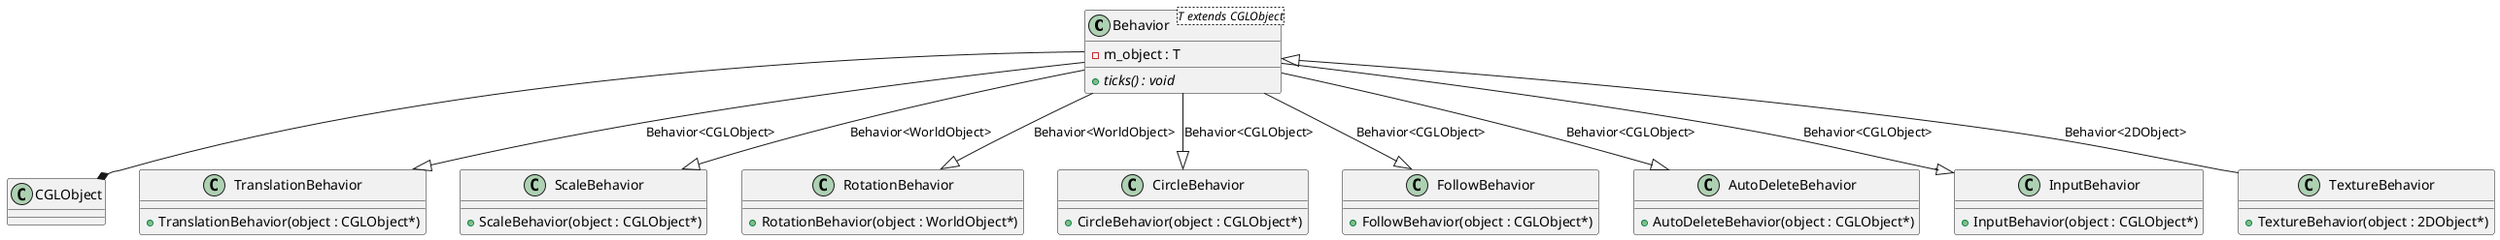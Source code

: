 @startuml Behaviors

class Behavior<T extends CGLObject>
{
    -m_object : T

    +ticks() : void {abstract}
}
Behavior --* CGLObject

class TranslationBehavior
{
    +TranslationBehavior(object : CGLObject*)
}
Behavior --|> TranslationBehavior : Behavior<CGLObject>

class ScaleBehavior
{
    +ScaleBehavior(object : CGLObject*)
}
Behavior --|> ScaleBehavior : Behavior<WorldObject>

class RotationBehavior
{
    +RotationBehavior(object : WorldObject*)
}
Behavior --|> RotationBehavior : Behavior<WorldObject>

class CircleBehavior
{
    +CircleBehavior(object : CGLObject*)
}
Behavior --|> CircleBehavior : Behavior<CGLObject>

class FollowBehavior
{
    +FollowBehavior(object : CGLObject*)
}
Behavior --|> FollowBehavior : Behavior<CGLObject>

class AutoDeleteBehavior
{
    +AutoDeleteBehavior(object : CGLObject*)
}
Behavior --|> AutoDeleteBehavior : Behavior<CGLObject>

class InputBehavior
{
    +InputBehavior(object : CGLObject*)
}
Behavior --|> InputBehavior : Behavior<CGLObject>

class TextureBehavior
{
    +TextureBehavior(object : 2DObject*)
}
Behavior <|-- TextureBehavior : Behavior<2DObject>

@enduml